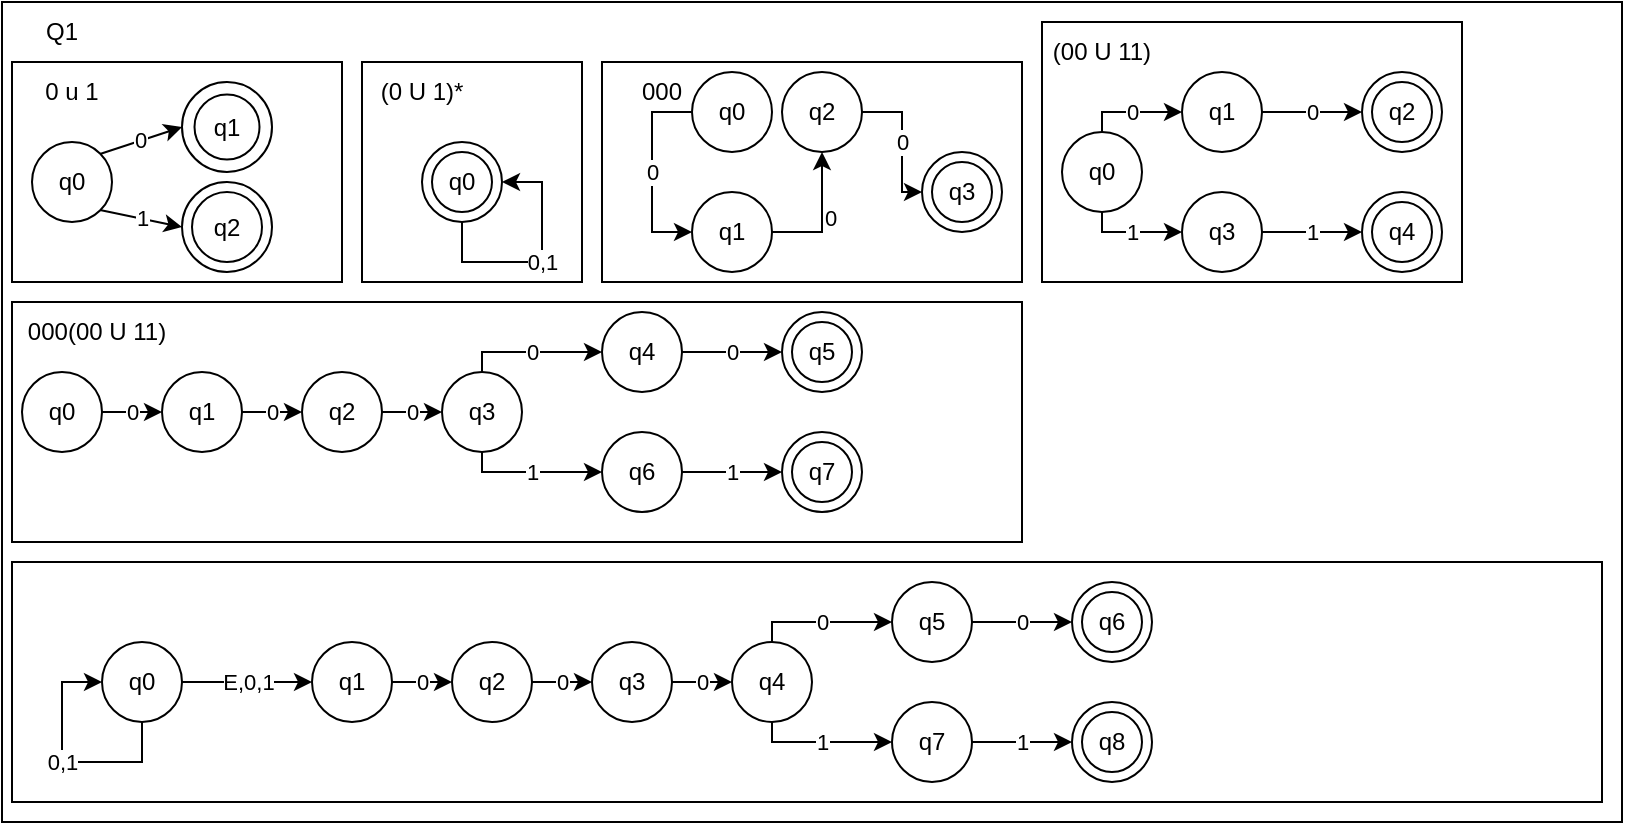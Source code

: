 <mxfile version="21.1.1" type="device">
  <diagram name="Page-1" id="MNI2yUAUOXnCwon0Vr7r">
    <mxGraphModel dx="1034" dy="507" grid="1" gridSize="10" guides="1" tooltips="1" connect="1" arrows="1" fold="1" page="1" pageScale="1" pageWidth="827" pageHeight="1169" math="0" shadow="0">
      <root>
        <mxCell id="0" />
        <mxCell id="1" parent="0" />
        <mxCell id="GVcD5Xy5OuQSxNuIszI--2" value="" style="rounded=0;whiteSpace=wrap;html=1;" vertex="1" parent="1">
          <mxGeometry x="10" y="10" width="810" height="410" as="geometry" />
        </mxCell>
        <mxCell id="GVcD5Xy5OuQSxNuIszI--3" value="Q1" style="text;html=1;strokeColor=none;fillColor=none;align=center;verticalAlign=middle;whiteSpace=wrap;rounded=0;" vertex="1" parent="1">
          <mxGeometry x="10" y="10" width="60" height="30" as="geometry" />
        </mxCell>
        <mxCell id="GVcD5Xy5OuQSxNuIszI--17" value="" style="rounded=0;whiteSpace=wrap;html=1;" vertex="1" parent="1">
          <mxGeometry x="190" y="40" width="110" height="110" as="geometry" />
        </mxCell>
        <mxCell id="GVcD5Xy5OuQSxNuIszI--14" value="q0" style="ellipse;whiteSpace=wrap;html=1;aspect=fixed;" vertex="1" parent="1">
          <mxGeometry x="220" y="80" width="40" height="40" as="geometry" />
        </mxCell>
        <mxCell id="GVcD5Xy5OuQSxNuIszI--15" value="(0 U 1)*" style="text;html=1;strokeColor=none;fillColor=none;align=center;verticalAlign=middle;whiteSpace=wrap;rounded=0;" vertex="1" parent="1">
          <mxGeometry x="190" y="40" width="60" height="30" as="geometry" />
        </mxCell>
        <mxCell id="GVcD5Xy5OuQSxNuIszI--18" value="q0" style="ellipse;whiteSpace=wrap;html=1;aspect=fixed;" vertex="1" parent="1">
          <mxGeometry x="225" y="85" width="30" height="30" as="geometry" />
        </mxCell>
        <mxCell id="GVcD5Xy5OuQSxNuIszI--19" value="0,1" style="edgeStyle=orthogonalEdgeStyle;rounded=0;orthogonalLoop=1;jettySize=auto;html=1;entryX=1;entryY=0.5;entryDx=0;entryDy=0;" edge="1" parent="1" source="GVcD5Xy5OuQSxNuIszI--14" target="GVcD5Xy5OuQSxNuIszI--14">
          <mxGeometry relative="1" as="geometry">
            <Array as="points">
              <mxPoint x="240" y="140" />
              <mxPoint x="280" y="140" />
              <mxPoint x="280" y="100" />
            </Array>
          </mxGeometry>
        </mxCell>
        <mxCell id="GVcD5Xy5OuQSxNuIszI--29" value="" style="rounded=0;whiteSpace=wrap;html=1;" vertex="1" parent="1">
          <mxGeometry x="310" y="40" width="210" height="110" as="geometry" />
        </mxCell>
        <mxCell id="GVcD5Xy5OuQSxNuIszI--30" value="000" style="text;html=1;strokeColor=none;fillColor=none;align=center;verticalAlign=middle;whiteSpace=wrap;rounded=0;" vertex="1" parent="1">
          <mxGeometry x="310" y="40" width="60" height="30" as="geometry" />
        </mxCell>
        <mxCell id="GVcD5Xy5OuQSxNuIszI--35" value="0" style="edgeStyle=orthogonalEdgeStyle;rounded=0;orthogonalLoop=1;jettySize=auto;html=1;entryX=0;entryY=0.5;entryDx=0;entryDy=0;" edge="1" parent="1" source="GVcD5Xy5OuQSxNuIszI--31" target="GVcD5Xy5OuQSxNuIszI--32">
          <mxGeometry relative="1" as="geometry">
            <Array as="points">
              <mxPoint x="335" y="65" />
              <mxPoint x="335" y="125" />
            </Array>
          </mxGeometry>
        </mxCell>
        <mxCell id="GVcD5Xy5OuQSxNuIszI--31" value="q0" style="ellipse;whiteSpace=wrap;html=1;aspect=fixed;" vertex="1" parent="1">
          <mxGeometry x="355" y="45" width="40" height="40" as="geometry" />
        </mxCell>
        <mxCell id="GVcD5Xy5OuQSxNuIszI--41" style="edgeStyle=orthogonalEdgeStyle;rounded=0;orthogonalLoop=1;jettySize=auto;html=1;entryX=0.5;entryY=1;entryDx=0;entryDy=0;" edge="1" parent="1" source="GVcD5Xy5OuQSxNuIszI--32" target="GVcD5Xy5OuQSxNuIszI--38">
          <mxGeometry relative="1" as="geometry" />
        </mxCell>
        <mxCell id="GVcD5Xy5OuQSxNuIszI--42" value="0" style="edgeLabel;html=1;align=center;verticalAlign=middle;resizable=0;points=[];" vertex="1" connectable="0" parent="GVcD5Xy5OuQSxNuIszI--41">
          <mxGeometry x="-0.015" y="-4" relative="1" as="geometry">
            <mxPoint as="offset" />
          </mxGeometry>
        </mxCell>
        <mxCell id="GVcD5Xy5OuQSxNuIszI--32" value="q1" style="ellipse;whiteSpace=wrap;html=1;aspect=fixed;" vertex="1" parent="1">
          <mxGeometry x="355" y="105" width="40" height="40" as="geometry" />
        </mxCell>
        <mxCell id="GVcD5Xy5OuQSxNuIszI--33" value="q0" style="ellipse;whiteSpace=wrap;html=1;aspect=fixed;" vertex="1" parent="1">
          <mxGeometry x="470" y="85" width="40" height="40" as="geometry" />
        </mxCell>
        <mxCell id="GVcD5Xy5OuQSxNuIszI--34" value="q3" style="ellipse;whiteSpace=wrap;html=1;aspect=fixed;" vertex="1" parent="1">
          <mxGeometry x="475" y="90" width="30" height="30" as="geometry" />
        </mxCell>
        <mxCell id="GVcD5Xy5OuQSxNuIszI--40" value="0" style="edgeStyle=orthogonalEdgeStyle;rounded=0;orthogonalLoop=1;jettySize=auto;html=1;entryX=0;entryY=0.5;entryDx=0;entryDy=0;" edge="1" parent="1" source="GVcD5Xy5OuQSxNuIszI--38" target="GVcD5Xy5OuQSxNuIszI--33">
          <mxGeometry relative="1" as="geometry" />
        </mxCell>
        <mxCell id="GVcD5Xy5OuQSxNuIszI--38" value="q2" style="ellipse;whiteSpace=wrap;html=1;aspect=fixed;" vertex="1" parent="1">
          <mxGeometry x="400" y="45" width="40" height="40" as="geometry" />
        </mxCell>
        <mxCell id="GVcD5Xy5OuQSxNuIszI--44" value="" style="rounded=0;whiteSpace=wrap;html=1;" vertex="1" parent="1">
          <mxGeometry x="15" y="160" width="505" height="120" as="geometry" />
        </mxCell>
        <mxCell id="GVcD5Xy5OuQSxNuIszI--45" value="000(00 U 11)" style="text;html=1;strokeColor=none;fillColor=none;align=center;verticalAlign=middle;whiteSpace=wrap;rounded=0;" vertex="1" parent="1">
          <mxGeometry x="15" y="160" width="85" height="30" as="geometry" />
        </mxCell>
        <mxCell id="GVcD5Xy5OuQSxNuIszI--47" value="" style="rounded=0;whiteSpace=wrap;html=1;" vertex="1" parent="1">
          <mxGeometry x="530" y="20" width="210" height="130" as="geometry" />
        </mxCell>
        <mxCell id="GVcD5Xy5OuQSxNuIszI--48" value="(00 U 11)" style="text;html=1;strokeColor=none;fillColor=none;align=center;verticalAlign=middle;whiteSpace=wrap;rounded=0;" vertex="1" parent="1">
          <mxGeometry x="530" y="20" width="60" height="30" as="geometry" />
        </mxCell>
        <mxCell id="GVcD5Xy5OuQSxNuIszI--67" value="1" style="edgeStyle=orthogonalEdgeStyle;rounded=0;orthogonalLoop=1;jettySize=auto;html=1;entryX=0;entryY=0.5;entryDx=0;entryDy=0;" edge="1" parent="1" source="GVcD5Xy5OuQSxNuIszI--50" target="GVcD5Xy5OuQSxNuIszI--59">
          <mxGeometry relative="1" as="geometry">
            <Array as="points">
              <mxPoint x="560" y="125" />
            </Array>
          </mxGeometry>
        </mxCell>
        <mxCell id="GVcD5Xy5OuQSxNuIszI--69" value="0" style="edgeStyle=orthogonalEdgeStyle;rounded=0;orthogonalLoop=1;jettySize=auto;html=1;entryX=0;entryY=0.5;entryDx=0;entryDy=0;" edge="1" parent="1" source="GVcD5Xy5OuQSxNuIszI--50" target="GVcD5Xy5OuQSxNuIszI--60">
          <mxGeometry relative="1" as="geometry">
            <Array as="points">
              <mxPoint x="560" y="65" />
            </Array>
          </mxGeometry>
        </mxCell>
        <mxCell id="GVcD5Xy5OuQSxNuIszI--50" value="q0" style="ellipse;whiteSpace=wrap;html=1;aspect=fixed;" vertex="1" parent="1">
          <mxGeometry x="540" y="75" width="40" height="40" as="geometry" />
        </mxCell>
        <mxCell id="GVcD5Xy5OuQSxNuIszI--66" value="1" style="edgeStyle=orthogonalEdgeStyle;rounded=0;orthogonalLoop=1;jettySize=auto;html=1;entryX=0;entryY=0.5;entryDx=0;entryDy=0;" edge="1" parent="1" source="GVcD5Xy5OuQSxNuIszI--59" target="GVcD5Xy5OuQSxNuIszI--61">
          <mxGeometry relative="1" as="geometry" />
        </mxCell>
        <mxCell id="GVcD5Xy5OuQSxNuIszI--59" value="q3" style="ellipse;whiteSpace=wrap;html=1;aspect=fixed;" vertex="1" parent="1">
          <mxGeometry x="600" y="105" width="40" height="40" as="geometry" />
        </mxCell>
        <mxCell id="GVcD5Xy5OuQSxNuIszI--65" value="0" style="edgeStyle=orthogonalEdgeStyle;rounded=0;orthogonalLoop=1;jettySize=auto;html=1;entryX=0;entryY=0.5;entryDx=0;entryDy=0;" edge="1" parent="1" source="GVcD5Xy5OuQSxNuIszI--60" target="GVcD5Xy5OuQSxNuIszI--62">
          <mxGeometry relative="1" as="geometry" />
        </mxCell>
        <mxCell id="GVcD5Xy5OuQSxNuIszI--60" value="q1" style="ellipse;whiteSpace=wrap;html=1;aspect=fixed;" vertex="1" parent="1">
          <mxGeometry x="600" y="45" width="40" height="40" as="geometry" />
        </mxCell>
        <mxCell id="GVcD5Xy5OuQSxNuIszI--61" value="q0" style="ellipse;whiteSpace=wrap;html=1;aspect=fixed;" vertex="1" parent="1">
          <mxGeometry x="690" y="105" width="40" height="40" as="geometry" />
        </mxCell>
        <mxCell id="GVcD5Xy5OuQSxNuIszI--62" value="q0" style="ellipse;whiteSpace=wrap;html=1;aspect=fixed;" vertex="1" parent="1">
          <mxGeometry x="690" y="45" width="40" height="40" as="geometry" />
        </mxCell>
        <mxCell id="GVcD5Xy5OuQSxNuIszI--63" value="q2" style="ellipse;whiteSpace=wrap;html=1;aspect=fixed;" vertex="1" parent="1">
          <mxGeometry x="695" y="50" width="30" height="30" as="geometry" />
        </mxCell>
        <mxCell id="GVcD5Xy5OuQSxNuIszI--64" value="q4" style="ellipse;whiteSpace=wrap;html=1;aspect=fixed;" vertex="1" parent="1">
          <mxGeometry x="695" y="110" width="30" height="30" as="geometry" />
        </mxCell>
        <mxCell id="GVcD5Xy5OuQSxNuIszI--82" value="0" style="edgeStyle=orthogonalEdgeStyle;rounded=0;orthogonalLoop=1;jettySize=auto;html=1;entryX=0;entryY=0.5;entryDx=0;entryDy=0;" edge="1" parent="1" source="GVcD5Xy5OuQSxNuIszI--70" target="GVcD5Xy5OuQSxNuIszI--71">
          <mxGeometry relative="1" as="geometry" />
        </mxCell>
        <mxCell id="GVcD5Xy5OuQSxNuIszI--70" value="q0" style="ellipse;whiteSpace=wrap;html=1;aspect=fixed;" vertex="1" parent="1">
          <mxGeometry x="20" y="195" width="40" height="40" as="geometry" />
        </mxCell>
        <mxCell id="GVcD5Xy5OuQSxNuIszI--83" value="0" style="edgeStyle=orthogonalEdgeStyle;rounded=0;orthogonalLoop=1;jettySize=auto;html=1;entryX=0;entryY=0.5;entryDx=0;entryDy=0;" edge="1" parent="1" source="GVcD5Xy5OuQSxNuIszI--71" target="GVcD5Xy5OuQSxNuIszI--74">
          <mxGeometry relative="1" as="geometry" />
        </mxCell>
        <mxCell id="GVcD5Xy5OuQSxNuIszI--71" value="q1" style="ellipse;whiteSpace=wrap;html=1;aspect=fixed;" vertex="1" parent="1">
          <mxGeometry x="90" y="195" width="40" height="40" as="geometry" />
        </mxCell>
        <mxCell id="GVcD5Xy5OuQSxNuIszI--87" value="0" style="edgeStyle=orthogonalEdgeStyle;rounded=0;orthogonalLoop=1;jettySize=auto;html=1;entryX=0;entryY=0.5;entryDx=0;entryDy=0;" edge="1" parent="1" source="GVcD5Xy5OuQSxNuIszI--72" target="GVcD5Xy5OuQSxNuIszI--77">
          <mxGeometry relative="1" as="geometry">
            <Array as="points">
              <mxPoint x="250" y="185" />
            </Array>
          </mxGeometry>
        </mxCell>
        <mxCell id="GVcD5Xy5OuQSxNuIszI--88" value="1" style="edgeStyle=orthogonalEdgeStyle;rounded=0;orthogonalLoop=1;jettySize=auto;html=1;entryX=0;entryY=0.5;entryDx=0;entryDy=0;" edge="1" parent="1" source="GVcD5Xy5OuQSxNuIszI--72" target="GVcD5Xy5OuQSxNuIszI--76">
          <mxGeometry relative="1" as="geometry">
            <Array as="points">
              <mxPoint x="250" y="245" />
            </Array>
          </mxGeometry>
        </mxCell>
        <mxCell id="GVcD5Xy5OuQSxNuIszI--72" value="q3" style="ellipse;whiteSpace=wrap;html=1;aspect=fixed;" vertex="1" parent="1">
          <mxGeometry x="230" y="195" width="40" height="40" as="geometry" />
        </mxCell>
        <mxCell id="GVcD5Xy5OuQSxNuIszI--84" value="0" style="edgeStyle=orthogonalEdgeStyle;rounded=0;orthogonalLoop=1;jettySize=auto;html=1;entryX=0;entryY=0.5;entryDx=0;entryDy=0;" edge="1" parent="1" source="GVcD5Xy5OuQSxNuIszI--74" target="GVcD5Xy5OuQSxNuIszI--72">
          <mxGeometry relative="1" as="geometry" />
        </mxCell>
        <mxCell id="GVcD5Xy5OuQSxNuIszI--74" value="q2" style="ellipse;whiteSpace=wrap;html=1;aspect=fixed;" vertex="1" parent="1">
          <mxGeometry x="160" y="195" width="40" height="40" as="geometry" />
        </mxCell>
        <mxCell id="GVcD5Xy5OuQSxNuIszI--86" value="1" style="edgeStyle=orthogonalEdgeStyle;rounded=0;orthogonalLoop=1;jettySize=auto;html=1;entryX=0;entryY=0.5;entryDx=0;entryDy=0;" edge="1" parent="1" source="GVcD5Xy5OuQSxNuIszI--76" target="GVcD5Xy5OuQSxNuIszI--78">
          <mxGeometry relative="1" as="geometry" />
        </mxCell>
        <mxCell id="GVcD5Xy5OuQSxNuIszI--76" value="q6" style="ellipse;whiteSpace=wrap;html=1;aspect=fixed;" vertex="1" parent="1">
          <mxGeometry x="310" y="225" width="40" height="40" as="geometry" />
        </mxCell>
        <mxCell id="GVcD5Xy5OuQSxNuIszI--85" value="0" style="edgeStyle=orthogonalEdgeStyle;rounded=0;orthogonalLoop=1;jettySize=auto;html=1;entryX=0;entryY=0.5;entryDx=0;entryDy=0;" edge="1" parent="1" source="GVcD5Xy5OuQSxNuIszI--77" target="GVcD5Xy5OuQSxNuIszI--79">
          <mxGeometry relative="1" as="geometry" />
        </mxCell>
        <mxCell id="GVcD5Xy5OuQSxNuIszI--77" value="q4" style="ellipse;whiteSpace=wrap;html=1;aspect=fixed;" vertex="1" parent="1">
          <mxGeometry x="310" y="165" width="40" height="40" as="geometry" />
        </mxCell>
        <mxCell id="GVcD5Xy5OuQSxNuIszI--78" value="q0" style="ellipse;whiteSpace=wrap;html=1;aspect=fixed;" vertex="1" parent="1">
          <mxGeometry x="400" y="225" width="40" height="40" as="geometry" />
        </mxCell>
        <mxCell id="GVcD5Xy5OuQSxNuIszI--79" value="q0" style="ellipse;whiteSpace=wrap;html=1;aspect=fixed;" vertex="1" parent="1">
          <mxGeometry x="400" y="165" width="40" height="40" as="geometry" />
        </mxCell>
        <mxCell id="GVcD5Xy5OuQSxNuIszI--80" value="q5" style="ellipse;whiteSpace=wrap;html=1;aspect=fixed;" vertex="1" parent="1">
          <mxGeometry x="405" y="170" width="30" height="30" as="geometry" />
        </mxCell>
        <mxCell id="GVcD5Xy5OuQSxNuIszI--81" value="q7" style="ellipse;whiteSpace=wrap;html=1;aspect=fixed;" vertex="1" parent="1">
          <mxGeometry x="405" y="230" width="30" height="30" as="geometry" />
        </mxCell>
        <mxCell id="GVcD5Xy5OuQSxNuIszI--89" value="" style="rounded=0;whiteSpace=wrap;html=1;" vertex="1" parent="1">
          <mxGeometry x="15" y="290" width="795" height="120" as="geometry" />
        </mxCell>
        <mxCell id="GVcD5Xy5OuQSxNuIszI--107" value="0" style="edgeStyle=orthogonalEdgeStyle;rounded=0;orthogonalLoop=1;jettySize=auto;html=1;entryX=0;entryY=0.5;entryDx=0;entryDy=0;" edge="1" parent="1" source="GVcD5Xy5OuQSxNuIszI--108" target="GVcD5Xy5OuQSxNuIszI--110">
          <mxGeometry relative="1" as="geometry" />
        </mxCell>
        <mxCell id="GVcD5Xy5OuQSxNuIszI--108" value="q1" style="ellipse;whiteSpace=wrap;html=1;aspect=fixed;" vertex="1" parent="1">
          <mxGeometry x="165" y="330" width="40" height="40" as="geometry" />
        </mxCell>
        <mxCell id="GVcD5Xy5OuQSxNuIszI--109" value="0" style="edgeStyle=orthogonalEdgeStyle;rounded=0;orthogonalLoop=1;jettySize=auto;html=1;entryX=0;entryY=0.5;entryDx=0;entryDy=0;" edge="1" parent="1" source="GVcD5Xy5OuQSxNuIszI--110" target="GVcD5Xy5OuQSxNuIszI--115">
          <mxGeometry relative="1" as="geometry" />
        </mxCell>
        <mxCell id="GVcD5Xy5OuQSxNuIszI--110" value="q2" style="ellipse;whiteSpace=wrap;html=1;aspect=fixed;" vertex="1" parent="1">
          <mxGeometry x="235" y="330" width="40" height="40" as="geometry" />
        </mxCell>
        <mxCell id="GVcD5Xy5OuQSxNuIszI--111" value="0" style="edgeStyle=orthogonalEdgeStyle;rounded=0;orthogonalLoop=1;jettySize=auto;html=1;entryX=0;entryY=0.5;entryDx=0;entryDy=0;" edge="1" parent="1" source="GVcD5Xy5OuQSxNuIszI--113" target="GVcD5Xy5OuQSxNuIszI--119">
          <mxGeometry relative="1" as="geometry">
            <Array as="points">
              <mxPoint x="395" y="320" />
            </Array>
          </mxGeometry>
        </mxCell>
        <mxCell id="GVcD5Xy5OuQSxNuIszI--112" value="1" style="edgeStyle=orthogonalEdgeStyle;rounded=0;orthogonalLoop=1;jettySize=auto;html=1;entryX=0;entryY=0.5;entryDx=0;entryDy=0;" edge="1" parent="1" source="GVcD5Xy5OuQSxNuIszI--113" target="GVcD5Xy5OuQSxNuIszI--117">
          <mxGeometry relative="1" as="geometry">
            <Array as="points">
              <mxPoint x="395" y="380" />
            </Array>
          </mxGeometry>
        </mxCell>
        <mxCell id="GVcD5Xy5OuQSxNuIszI--113" value="q4" style="ellipse;whiteSpace=wrap;html=1;aspect=fixed;" vertex="1" parent="1">
          <mxGeometry x="375" y="330" width="40" height="40" as="geometry" />
        </mxCell>
        <mxCell id="GVcD5Xy5OuQSxNuIszI--114" value="0" style="edgeStyle=orthogonalEdgeStyle;rounded=0;orthogonalLoop=1;jettySize=auto;html=1;entryX=0;entryY=0.5;entryDx=0;entryDy=0;" edge="1" parent="1" source="GVcD5Xy5OuQSxNuIszI--115" target="GVcD5Xy5OuQSxNuIszI--113">
          <mxGeometry relative="1" as="geometry" />
        </mxCell>
        <mxCell id="GVcD5Xy5OuQSxNuIszI--115" value="q3" style="ellipse;whiteSpace=wrap;html=1;aspect=fixed;" vertex="1" parent="1">
          <mxGeometry x="305" y="330" width="40" height="40" as="geometry" />
        </mxCell>
        <mxCell id="GVcD5Xy5OuQSxNuIszI--116" value="1" style="edgeStyle=orthogonalEdgeStyle;rounded=0;orthogonalLoop=1;jettySize=auto;html=1;entryX=0;entryY=0.5;entryDx=0;entryDy=0;" edge="1" parent="1" source="GVcD5Xy5OuQSxNuIszI--117" target="GVcD5Xy5OuQSxNuIszI--120">
          <mxGeometry relative="1" as="geometry" />
        </mxCell>
        <mxCell id="GVcD5Xy5OuQSxNuIszI--117" value="q7" style="ellipse;whiteSpace=wrap;html=1;aspect=fixed;" vertex="1" parent="1">
          <mxGeometry x="455" y="360" width="40" height="40" as="geometry" />
        </mxCell>
        <mxCell id="GVcD5Xy5OuQSxNuIszI--118" value="0" style="edgeStyle=orthogonalEdgeStyle;rounded=0;orthogonalLoop=1;jettySize=auto;html=1;entryX=0;entryY=0.5;entryDx=0;entryDy=0;" edge="1" parent="1" source="GVcD5Xy5OuQSxNuIszI--119" target="GVcD5Xy5OuQSxNuIszI--121">
          <mxGeometry relative="1" as="geometry" />
        </mxCell>
        <mxCell id="GVcD5Xy5OuQSxNuIszI--119" value="q5" style="ellipse;whiteSpace=wrap;html=1;aspect=fixed;" vertex="1" parent="1">
          <mxGeometry x="455" y="300" width="40" height="40" as="geometry" />
        </mxCell>
        <mxCell id="GVcD5Xy5OuQSxNuIszI--120" value="q0" style="ellipse;whiteSpace=wrap;html=1;aspect=fixed;" vertex="1" parent="1">
          <mxGeometry x="545" y="360" width="40" height="40" as="geometry" />
        </mxCell>
        <mxCell id="GVcD5Xy5OuQSxNuIszI--121" value="q0" style="ellipse;whiteSpace=wrap;html=1;aspect=fixed;" vertex="1" parent="1">
          <mxGeometry x="545" y="300" width="40" height="40" as="geometry" />
        </mxCell>
        <mxCell id="GVcD5Xy5OuQSxNuIszI--122" value="q6" style="ellipse;whiteSpace=wrap;html=1;aspect=fixed;" vertex="1" parent="1">
          <mxGeometry x="550" y="305" width="30" height="30" as="geometry" />
        </mxCell>
        <mxCell id="GVcD5Xy5OuQSxNuIszI--123" value="q8" style="ellipse;whiteSpace=wrap;html=1;aspect=fixed;" vertex="1" parent="1">
          <mxGeometry x="550" y="365" width="30" height="30" as="geometry" />
        </mxCell>
        <mxCell id="GVcD5Xy5OuQSxNuIszI--127" value="E,0,1" style="edgeStyle=orthogonalEdgeStyle;rounded=0;orthogonalLoop=1;jettySize=auto;html=1;entryX=0;entryY=0.5;entryDx=0;entryDy=0;" edge="1" parent="1" source="GVcD5Xy5OuQSxNuIszI--124" target="GVcD5Xy5OuQSxNuIszI--108">
          <mxGeometry relative="1" as="geometry" />
        </mxCell>
        <mxCell id="GVcD5Xy5OuQSxNuIszI--124" value="q0" style="ellipse;whiteSpace=wrap;html=1;aspect=fixed;" vertex="1" parent="1">
          <mxGeometry x="60" y="330" width="40" height="40" as="geometry" />
        </mxCell>
        <mxCell id="GVcD5Xy5OuQSxNuIszI--126" value="0,1" style="edgeStyle=orthogonalEdgeStyle;rounded=0;orthogonalLoop=1;jettySize=auto;html=1;" edge="1" parent="1" source="GVcD5Xy5OuQSxNuIszI--124">
          <mxGeometry relative="1" as="geometry">
            <Array as="points">
              <mxPoint x="80" y="390" />
              <mxPoint x="40" y="390" />
              <mxPoint x="40" y="350" />
            </Array>
            <mxPoint x="60" y="350" as="targetPoint" />
          </mxGeometry>
        </mxCell>
        <mxCell id="GVcD5Xy5OuQSxNuIszI--129" value="" style="rounded=0;whiteSpace=wrap;html=1;" vertex="1" parent="1">
          <mxGeometry x="15" y="40" width="165" height="110" as="geometry" />
        </mxCell>
        <mxCell id="GVcD5Xy5OuQSxNuIszI--131" value="q1" style="ellipse;whiteSpace=wrap;html=1;aspect=fixed;" vertex="1" parent="1">
          <mxGeometry x="100" y="50" width="45" height="45" as="geometry" />
        </mxCell>
        <mxCell id="GVcD5Xy5OuQSxNuIszI--133" value="0 u 1" style="text;html=1;strokeColor=none;fillColor=none;align=center;verticalAlign=middle;whiteSpace=wrap;rounded=0;" vertex="1" parent="1">
          <mxGeometry x="15" y="40" width="60" height="30" as="geometry" />
        </mxCell>
        <mxCell id="GVcD5Xy5OuQSxNuIszI--134" value="0" style="endArrow=classic;html=1;rounded=0;exitX=1;exitY=0;exitDx=0;exitDy=0;entryX=0;entryY=0.5;entryDx=0;entryDy=0;" edge="1" parent="1" target="GVcD5Xy5OuQSxNuIszI--131">
          <mxGeometry width="50" height="50" relative="1" as="geometry">
            <mxPoint x="59" y="86" as="sourcePoint" />
            <mxPoint x="95" y="70" as="targetPoint" />
          </mxGeometry>
        </mxCell>
        <mxCell id="GVcD5Xy5OuQSxNuIszI--135" value="1" style="endArrow=classic;html=1;rounded=0;exitX=1;exitY=1;exitDx=0;exitDy=0;entryX=0;entryY=0.5;entryDx=0;entryDy=0;" edge="1" parent="1" target="GVcD5Xy5OuQSxNuIszI--139">
          <mxGeometry width="50" height="50" relative="1" as="geometry">
            <mxPoint x="59" y="114" as="sourcePoint" />
            <mxPoint x="95" y="130" as="targetPoint" />
          </mxGeometry>
        </mxCell>
        <mxCell id="GVcD5Xy5OuQSxNuIszI--136" value="q0" style="ellipse;whiteSpace=wrap;html=1;aspect=fixed;" vertex="1" parent="1">
          <mxGeometry x="25" y="80" width="40" height="40" as="geometry" />
        </mxCell>
        <mxCell id="GVcD5Xy5OuQSxNuIszI--139" value="q1" style="ellipse;whiteSpace=wrap;html=1;aspect=fixed;" vertex="1" parent="1">
          <mxGeometry x="100" y="100" width="45" height="45" as="geometry" />
        </mxCell>
        <mxCell id="GVcD5Xy5OuQSxNuIszI--140" value="q1" style="ellipse;whiteSpace=wrap;html=1;aspect=fixed;" vertex="1" parent="1">
          <mxGeometry x="106.25" y="56.25" width="32.5" height="32.5" as="geometry" />
        </mxCell>
        <mxCell id="GVcD5Xy5OuQSxNuIszI--142" value="q2" style="ellipse;whiteSpace=wrap;html=1;aspect=fixed;" vertex="1" parent="1">
          <mxGeometry x="105" y="105" width="35" height="35" as="geometry" />
        </mxCell>
      </root>
    </mxGraphModel>
  </diagram>
</mxfile>
